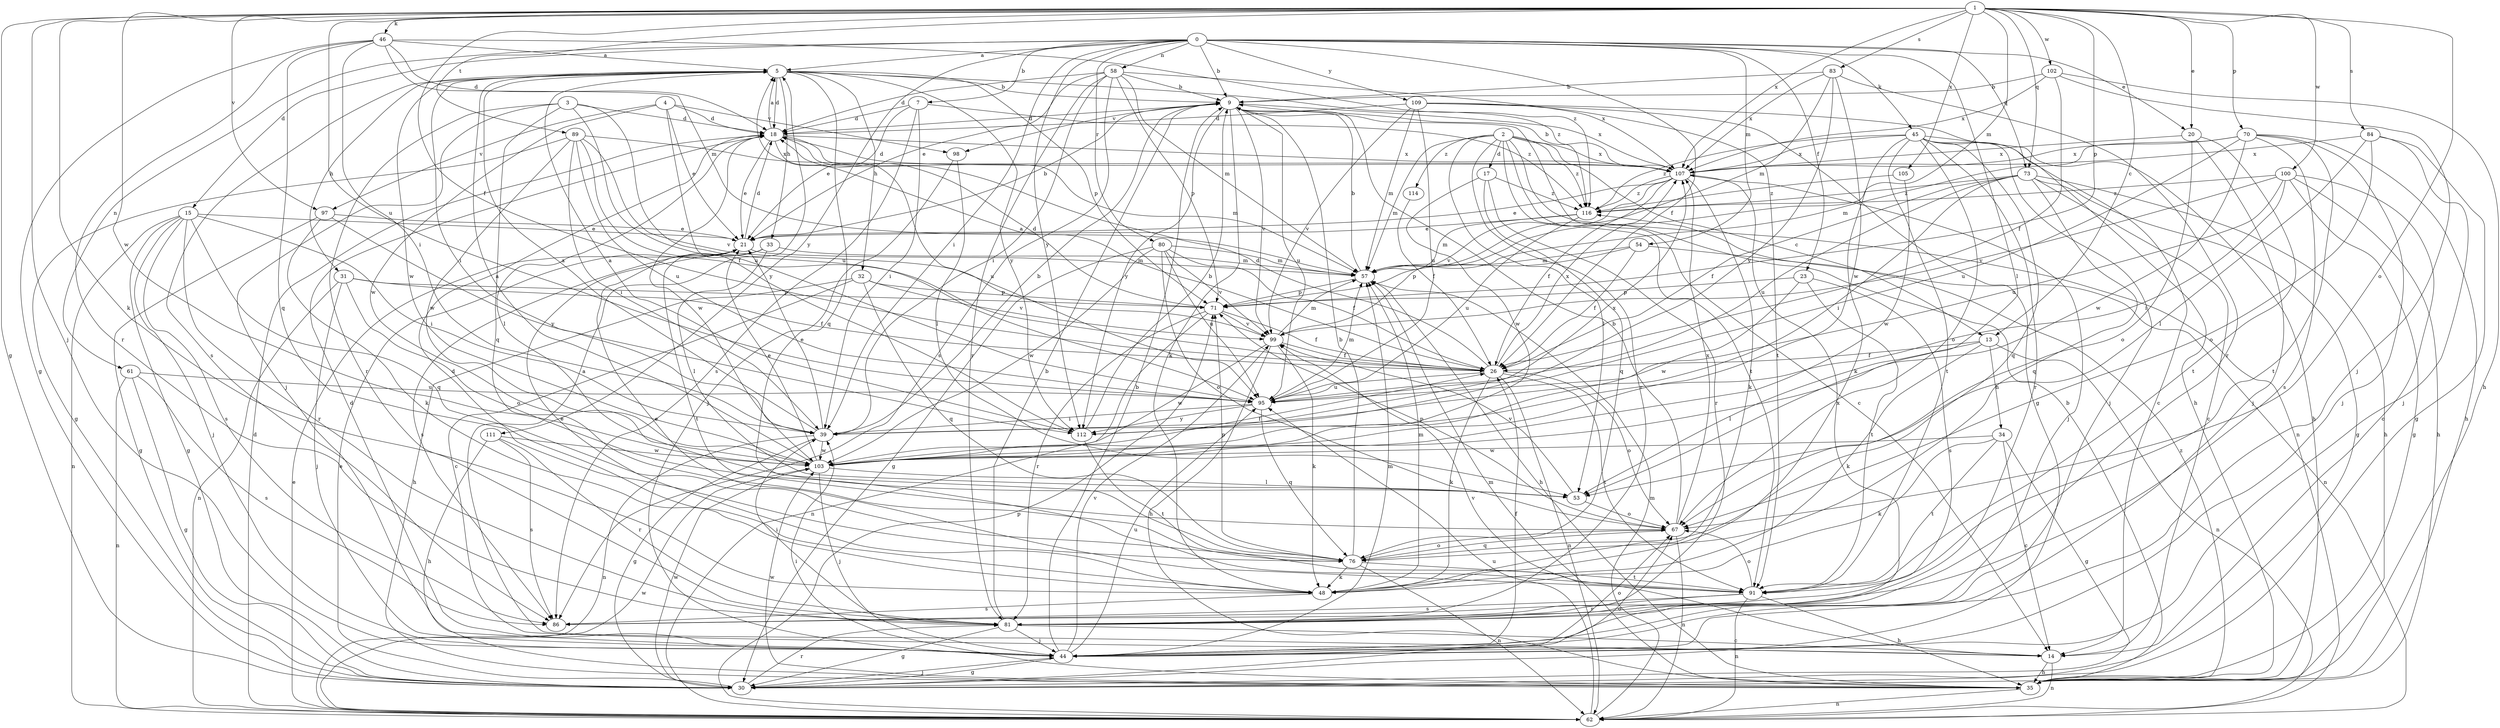strict digraph  {
0;
1;
2;
3;
4;
5;
7;
9;
13;
14;
15;
17;
18;
20;
21;
23;
26;
30;
31;
32;
33;
34;
35;
39;
44;
45;
46;
48;
53;
54;
57;
58;
61;
62;
67;
70;
71;
73;
76;
80;
81;
83;
84;
86;
89;
91;
95;
97;
98;
99;
100;
102;
103;
105;
107;
109;
111;
112;
114;
116;
0 -> 5  [label=a];
0 -> 7  [label=b];
0 -> 9  [label=b];
0 -> 15  [label=d];
0 -> 20  [label=e];
0 -> 23  [label=f];
0 -> 26  [label=f];
0 -> 39  [label=i];
0 -> 45  [label=k];
0 -> 53  [label=l];
0 -> 54  [label=m];
0 -> 58  [label=n];
0 -> 61  [label=n];
0 -> 73  [label=q];
0 -> 80  [label=r];
0 -> 109  [label=y];
0 -> 111  [label=y];
0 -> 112  [label=y];
1 -> 13  [label=c];
1 -> 20  [label=e];
1 -> 26  [label=f];
1 -> 30  [label=g];
1 -> 44  [label=j];
1 -> 46  [label=k];
1 -> 48  [label=k];
1 -> 57  [label=m];
1 -> 67  [label=o];
1 -> 70  [label=p];
1 -> 71  [label=p];
1 -> 73  [label=q];
1 -> 83  [label=s];
1 -> 84  [label=s];
1 -> 89  [label=t];
1 -> 95  [label=u];
1 -> 97  [label=v];
1 -> 100  [label=w];
1 -> 102  [label=w];
1 -> 103  [label=w];
1 -> 105  [label=x];
1 -> 107  [label=x];
2 -> 13  [label=c];
2 -> 14  [label=c];
2 -> 17  [label=d];
2 -> 53  [label=l];
2 -> 57  [label=m];
2 -> 62  [label=n];
2 -> 81  [label=r];
2 -> 91  [label=t];
2 -> 107  [label=x];
2 -> 114  [label=z];
2 -> 116  [label=z];
3 -> 18  [label=d];
3 -> 44  [label=j];
3 -> 76  [label=q];
3 -> 81  [label=r];
3 -> 95  [label=u];
3 -> 112  [label=y];
4 -> 18  [label=d];
4 -> 21  [label=e];
4 -> 95  [label=u];
4 -> 97  [label=v];
4 -> 98  [label=v];
4 -> 103  [label=w];
5 -> 9  [label=b];
5 -> 18  [label=d];
5 -> 31  [label=h];
5 -> 32  [label=h];
5 -> 33  [label=h];
5 -> 39  [label=i];
5 -> 71  [label=p];
5 -> 76  [label=q];
5 -> 86  [label=s];
5 -> 103  [label=w];
5 -> 112  [label=y];
5 -> 116  [label=z];
7 -> 18  [label=d];
7 -> 21  [label=e];
7 -> 39  [label=i];
7 -> 86  [label=s];
7 -> 116  [label=z];
9 -> 18  [label=d];
9 -> 48  [label=k];
9 -> 95  [label=u];
9 -> 98  [label=v];
9 -> 99  [label=v];
9 -> 107  [label=x];
9 -> 112  [label=y];
13 -> 26  [label=f];
13 -> 34  [label=h];
13 -> 48  [label=k];
13 -> 53  [label=l];
13 -> 62  [label=n];
14 -> 5  [label=a];
14 -> 35  [label=h];
14 -> 62  [label=n];
14 -> 99  [label=v];
15 -> 21  [label=e];
15 -> 30  [label=g];
15 -> 39  [label=i];
15 -> 44  [label=j];
15 -> 62  [label=n];
15 -> 76  [label=q];
15 -> 81  [label=r];
15 -> 86  [label=s];
17 -> 76  [label=q];
17 -> 81  [label=r];
17 -> 103  [label=w];
17 -> 116  [label=z];
18 -> 5  [label=a];
18 -> 21  [label=e];
18 -> 53  [label=l];
18 -> 57  [label=m];
18 -> 95  [label=u];
18 -> 103  [label=w];
18 -> 107  [label=x];
20 -> 44  [label=j];
20 -> 67  [label=o];
20 -> 91  [label=t];
20 -> 107  [label=x];
21 -> 9  [label=b];
21 -> 18  [label=d];
21 -> 57  [label=m];
23 -> 71  [label=p];
23 -> 86  [label=s];
23 -> 91  [label=t];
23 -> 103  [label=w];
26 -> 5  [label=a];
26 -> 18  [label=d];
26 -> 48  [label=k];
26 -> 62  [label=n];
26 -> 67  [label=o];
26 -> 91  [label=t];
26 -> 95  [label=u];
26 -> 107  [label=x];
30 -> 21  [label=e];
30 -> 44  [label=j];
30 -> 67  [label=o];
30 -> 81  [label=r];
30 -> 103  [label=w];
31 -> 26  [label=f];
31 -> 44  [label=j];
31 -> 62  [label=n];
31 -> 67  [label=o];
31 -> 71  [label=p];
32 -> 14  [label=c];
32 -> 35  [label=h];
32 -> 71  [label=p];
32 -> 76  [label=q];
32 -> 99  [label=v];
33 -> 53  [label=l];
33 -> 57  [label=m];
33 -> 86  [label=s];
33 -> 91  [label=t];
34 -> 14  [label=c];
34 -> 30  [label=g];
34 -> 48  [label=k];
34 -> 91  [label=t];
34 -> 103  [label=w];
35 -> 9  [label=b];
35 -> 39  [label=i];
35 -> 57  [label=m];
35 -> 62  [label=n];
35 -> 103  [label=w];
35 -> 116  [label=z];
39 -> 5  [label=a];
39 -> 9  [label=b];
39 -> 21  [label=e];
39 -> 30  [label=g];
39 -> 62  [label=n];
39 -> 103  [label=w];
44 -> 9  [label=b];
44 -> 18  [label=d];
44 -> 26  [label=f];
44 -> 30  [label=g];
44 -> 57  [label=m];
44 -> 67  [label=o];
44 -> 95  [label=u];
44 -> 99  [label=v];
45 -> 14  [label=c];
45 -> 35  [label=h];
45 -> 44  [label=j];
45 -> 48  [label=k];
45 -> 67  [label=o];
45 -> 76  [label=q];
45 -> 81  [label=r];
45 -> 91  [label=t];
45 -> 107  [label=x];
45 -> 116  [label=z];
46 -> 5  [label=a];
46 -> 18  [label=d];
46 -> 30  [label=g];
46 -> 39  [label=i];
46 -> 57  [label=m];
46 -> 76  [label=q];
46 -> 81  [label=r];
46 -> 116  [label=z];
48 -> 18  [label=d];
48 -> 21  [label=e];
48 -> 57  [label=m];
48 -> 86  [label=s];
53 -> 67  [label=o];
53 -> 99  [label=v];
54 -> 26  [label=f];
54 -> 57  [label=m];
54 -> 62  [label=n];
54 -> 71  [label=p];
57 -> 9  [label=b];
57 -> 35  [label=h];
57 -> 71  [label=p];
58 -> 9  [label=b];
58 -> 18  [label=d];
58 -> 21  [label=e];
58 -> 39  [label=i];
58 -> 57  [label=m];
58 -> 71  [label=p];
58 -> 81  [label=r];
58 -> 86  [label=s];
58 -> 107  [label=x];
61 -> 30  [label=g];
61 -> 62  [label=n];
61 -> 86  [label=s];
61 -> 95  [label=u];
62 -> 18  [label=d];
62 -> 21  [label=e];
62 -> 57  [label=m];
62 -> 71  [label=p];
62 -> 95  [label=u];
62 -> 103  [label=w];
67 -> 9  [label=b];
67 -> 62  [label=n];
67 -> 71  [label=p];
67 -> 76  [label=q];
67 -> 107  [label=x];
70 -> 35  [label=h];
70 -> 44  [label=j];
70 -> 57  [label=m];
70 -> 86  [label=s];
70 -> 91  [label=t];
70 -> 95  [label=u];
70 -> 103  [label=w];
70 -> 107  [label=x];
71 -> 18  [label=d];
71 -> 26  [label=f];
71 -> 62  [label=n];
71 -> 81  [label=r];
71 -> 99  [label=v];
73 -> 14  [label=c];
73 -> 26  [label=f];
73 -> 30  [label=g];
73 -> 35  [label=h];
73 -> 39  [label=i];
73 -> 76  [label=q];
73 -> 95  [label=u];
73 -> 116  [label=z];
76 -> 9  [label=b];
76 -> 48  [label=k];
76 -> 62  [label=n];
76 -> 67  [label=o];
76 -> 71  [label=p];
76 -> 91  [label=t];
80 -> 26  [label=f];
80 -> 30  [label=g];
80 -> 57  [label=m];
80 -> 67  [label=o];
80 -> 95  [label=u];
80 -> 99  [label=v];
80 -> 103  [label=w];
81 -> 9  [label=b];
81 -> 14  [label=c];
81 -> 30  [label=g];
81 -> 39  [label=i];
81 -> 44  [label=j];
81 -> 107  [label=x];
83 -> 9  [label=b];
83 -> 57  [label=m];
83 -> 81  [label=r];
83 -> 103  [label=w];
83 -> 107  [label=x];
83 -> 112  [label=y];
84 -> 30  [label=g];
84 -> 44  [label=j];
84 -> 53  [label=l];
84 -> 67  [label=o];
84 -> 107  [label=x];
89 -> 26  [label=f];
89 -> 30  [label=g];
89 -> 39  [label=i];
89 -> 95  [label=u];
89 -> 99  [label=v];
89 -> 103  [label=w];
89 -> 107  [label=x];
91 -> 21  [label=e];
91 -> 35  [label=h];
91 -> 62  [label=n];
91 -> 67  [label=o];
91 -> 81  [label=r];
91 -> 86  [label=s];
95 -> 39  [label=i];
95 -> 57  [label=m];
95 -> 76  [label=q];
95 -> 112  [label=y];
97 -> 21  [label=e];
97 -> 30  [label=g];
97 -> 48  [label=k];
97 -> 112  [label=y];
98 -> 44  [label=j];
98 -> 53  [label=l];
99 -> 26  [label=f];
99 -> 35  [label=h];
99 -> 48  [label=k];
99 -> 57  [label=m];
99 -> 103  [label=w];
100 -> 14  [label=c];
100 -> 30  [label=g];
100 -> 35  [label=h];
100 -> 39  [label=i];
100 -> 95  [label=u];
100 -> 99  [label=v];
100 -> 116  [label=z];
102 -> 9  [label=b];
102 -> 26  [label=f];
102 -> 35  [label=h];
102 -> 44  [label=j];
102 -> 107  [label=x];
103 -> 5  [label=a];
103 -> 21  [label=e];
103 -> 26  [label=f];
103 -> 44  [label=j];
103 -> 53  [label=l];
105 -> 103  [label=w];
105 -> 116  [label=z];
107 -> 9  [label=b];
107 -> 18  [label=d];
107 -> 21  [label=e];
107 -> 26  [label=f];
107 -> 44  [label=j];
107 -> 48  [label=k];
107 -> 99  [label=v];
107 -> 116  [label=z];
109 -> 18  [label=d];
109 -> 30  [label=g];
109 -> 35  [label=h];
109 -> 57  [label=m];
109 -> 91  [label=t];
109 -> 95  [label=u];
109 -> 99  [label=v];
111 -> 35  [label=h];
111 -> 81  [label=r];
111 -> 86  [label=s];
111 -> 103  [label=w];
112 -> 5  [label=a];
112 -> 9  [label=b];
112 -> 91  [label=t];
112 -> 107  [label=x];
114 -> 26  [label=f];
116 -> 21  [label=e];
116 -> 57  [label=m];
116 -> 95  [label=u];
}
